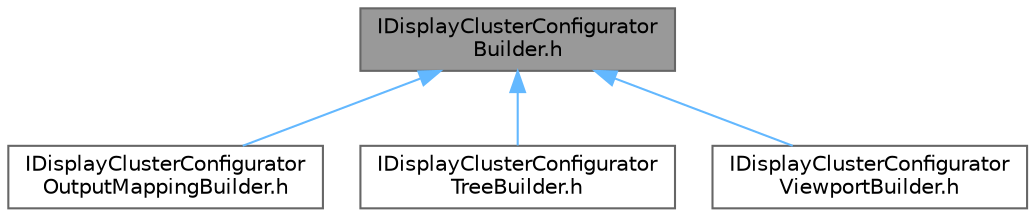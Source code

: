 digraph "IDisplayClusterConfiguratorBuilder.h"
{
 // INTERACTIVE_SVG=YES
 // LATEX_PDF_SIZE
  bgcolor="transparent";
  edge [fontname=Helvetica,fontsize=10,labelfontname=Helvetica,labelfontsize=10];
  node [fontname=Helvetica,fontsize=10,shape=box,height=0.2,width=0.4];
  Node1 [id="Node000001",label="IDisplayClusterConfigurator\lBuilder.h",height=0.2,width=0.4,color="gray40", fillcolor="grey60", style="filled", fontcolor="black",tooltip=" "];
  Node1 -> Node2 [id="edge1_Node000001_Node000002",dir="back",color="steelblue1",style="solid",tooltip=" "];
  Node2 [id="Node000002",label="IDisplayClusterConfigurator\lOutputMappingBuilder.h",height=0.2,width=0.4,color="grey40", fillcolor="white", style="filled",URL="$d1/dda/IDisplayClusterConfiguratorOutputMappingBuilder_8h.html",tooltip=" "];
  Node1 -> Node3 [id="edge2_Node000001_Node000003",dir="back",color="steelblue1",style="solid",tooltip=" "];
  Node3 [id="Node000003",label="IDisplayClusterConfigurator\lTreeBuilder.h",height=0.2,width=0.4,color="grey40", fillcolor="white", style="filled",URL="$d5/d3b/IDisplayClusterConfiguratorTreeBuilder_8h.html",tooltip=" "];
  Node1 -> Node4 [id="edge3_Node000001_Node000004",dir="back",color="steelblue1",style="solid",tooltip=" "];
  Node4 [id="Node000004",label="IDisplayClusterConfigurator\lViewportBuilder.h",height=0.2,width=0.4,color="grey40", fillcolor="white", style="filled",URL="$d8/d91/IDisplayClusterConfiguratorViewportBuilder_8h.html",tooltip=" "];
}
